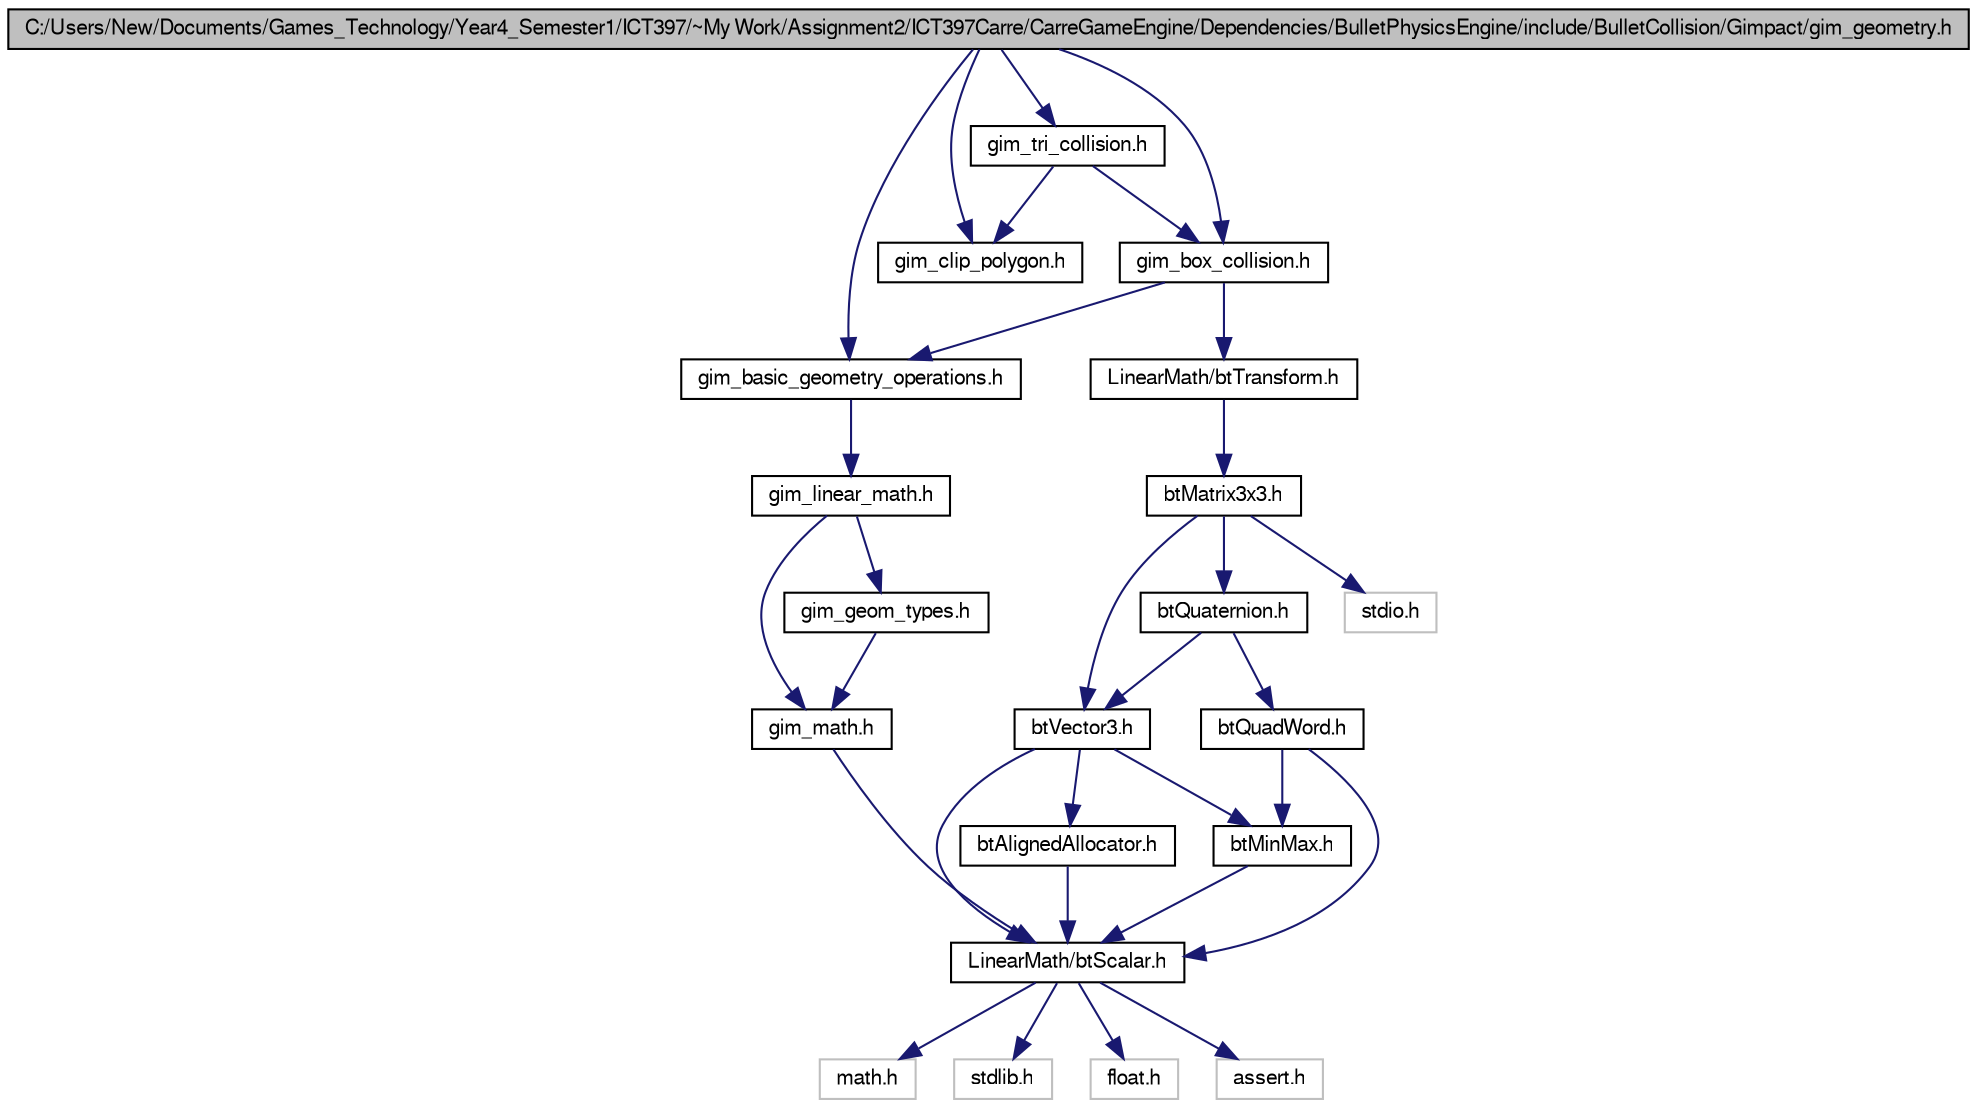 digraph G
{
  bgcolor="transparent";
  edge [fontname="FreeSans",fontsize=10,labelfontname="FreeSans",labelfontsize=10];
  node [fontname="FreeSans",fontsize=10,shape=record];
  Node1 [label="C:/Users/New/Documents/Games_Technology/Year4_Semester1/ICT397/~My Work/Assignment2/ICT397Carre/CarreGameEngine/Dependencies/BulletPhysicsEngine/include/BulletCollision/Gimpact/gim_geometry.h",height=0.2,width=0.4,color="black", fillcolor="grey75", style="filled" fontcolor="black"];
  Node1 -> Node2 [color="midnightblue",fontsize=10,style="solid"];
  Node2 [label="gim_basic_geometry_operations.h",height=0.2,width=0.4,color="black",URL="$gim__basic__geometry__operations_8h.html"];
  Node2 -> Node3 [color="midnightblue",fontsize=10,style="solid"];
  Node3 [label="gim_linear_math.h",height=0.2,width=0.4,color="black",URL="$gim__linear__math_8h.html"];
  Node3 -> Node4 [color="midnightblue",fontsize=10,style="solid"];
  Node4 [label="gim_math.h",height=0.2,width=0.4,color="black",URL="$gim__math_8h.html"];
  Node4 -> Node5 [color="midnightblue",fontsize=10,style="solid"];
  Node5 [label="LinearMath/btScalar.h",height=0.2,width=0.4,color="black",URL="$bt_scalar_8h-source.html"];
  Node5 -> Node6 [color="midnightblue",fontsize=10,style="solid"];
  Node6 [label="math.h",height=0.2,width=0.4,color="grey75"];
  Node5 -> Node7 [color="midnightblue",fontsize=10,style="solid"];
  Node7 [label="stdlib.h",height=0.2,width=0.4,color="grey75"];
  Node5 -> Node8 [color="midnightblue",fontsize=10,style="solid"];
  Node8 [label="float.h",height=0.2,width=0.4,color="grey75"];
  Node5 -> Node9 [color="midnightblue",fontsize=10,style="solid"];
  Node9 [label="assert.h",height=0.2,width=0.4,color="grey75"];
  Node3 -> Node10 [color="midnightblue",fontsize=10,style="solid"];
  Node10 [label="gim_geom_types.h",height=0.2,width=0.4,color="black",URL="$gim__geom__types_8h.html"];
  Node10 -> Node4 [color="midnightblue",fontsize=10,style="solid"];
  Node1 -> Node11 [color="midnightblue",fontsize=10,style="solid"];
  Node11 [label="gim_clip_polygon.h",height=0.2,width=0.4,color="black",URL="$gim__clip__polygon_8h-source.html"];
  Node1 -> Node12 [color="midnightblue",fontsize=10,style="solid"];
  Node12 [label="gim_box_collision.h",height=0.2,width=0.4,color="black",URL="$gim__box__collision_8h.html"];
  Node12 -> Node2 [color="midnightblue",fontsize=10,style="solid"];
  Node12 -> Node13 [color="midnightblue",fontsize=10,style="solid"];
  Node13 [label="LinearMath/btTransform.h",height=0.2,width=0.4,color="black",URL="$bt_transform_8h-source.html"];
  Node13 -> Node14 [color="midnightblue",fontsize=10,style="solid"];
  Node14 [label="btMatrix3x3.h",height=0.2,width=0.4,color="black",URL="$bt_matrix3x3_8h-source.html"];
  Node14 -> Node15 [color="midnightblue",fontsize=10,style="solid"];
  Node15 [label="btVector3.h",height=0.2,width=0.4,color="black",URL="$bt_vector3_8h-source.html"];
  Node15 -> Node5 [color="midnightblue",fontsize=10,style="solid"];
  Node15 -> Node16 [color="midnightblue",fontsize=10,style="solid"];
  Node16 [label="btMinMax.h",height=0.2,width=0.4,color="black",URL="$bt_min_max_8h-source.html"];
  Node16 -> Node5 [color="midnightblue",fontsize=10,style="solid"];
  Node15 -> Node17 [color="midnightblue",fontsize=10,style="solid"];
  Node17 [label="btAlignedAllocator.h",height=0.2,width=0.4,color="black",URL="$bt_aligned_allocator_8h-source.html"];
  Node17 -> Node5 [color="midnightblue",fontsize=10,style="solid"];
  Node14 -> Node18 [color="midnightblue",fontsize=10,style="solid"];
  Node18 [label="btQuaternion.h",height=0.2,width=0.4,color="black",URL="$bt_quaternion_8h-source.html"];
  Node18 -> Node15 [color="midnightblue",fontsize=10,style="solid"];
  Node18 -> Node19 [color="midnightblue",fontsize=10,style="solid"];
  Node19 [label="btQuadWord.h",height=0.2,width=0.4,color="black",URL="$bt_quad_word_8h-source.html"];
  Node19 -> Node5 [color="midnightblue",fontsize=10,style="solid"];
  Node19 -> Node16 [color="midnightblue",fontsize=10,style="solid"];
  Node14 -> Node20 [color="midnightblue",fontsize=10,style="solid"];
  Node20 [label="stdio.h",height=0.2,width=0.4,color="grey75"];
  Node1 -> Node21 [color="midnightblue",fontsize=10,style="solid"];
  Node21 [label="gim_tri_collision.h",height=0.2,width=0.4,color="black",URL="$gim__tri__collision_8h.html"];
  Node21 -> Node12 [color="midnightblue",fontsize=10,style="solid"];
  Node21 -> Node11 [color="midnightblue",fontsize=10,style="solid"];
}
